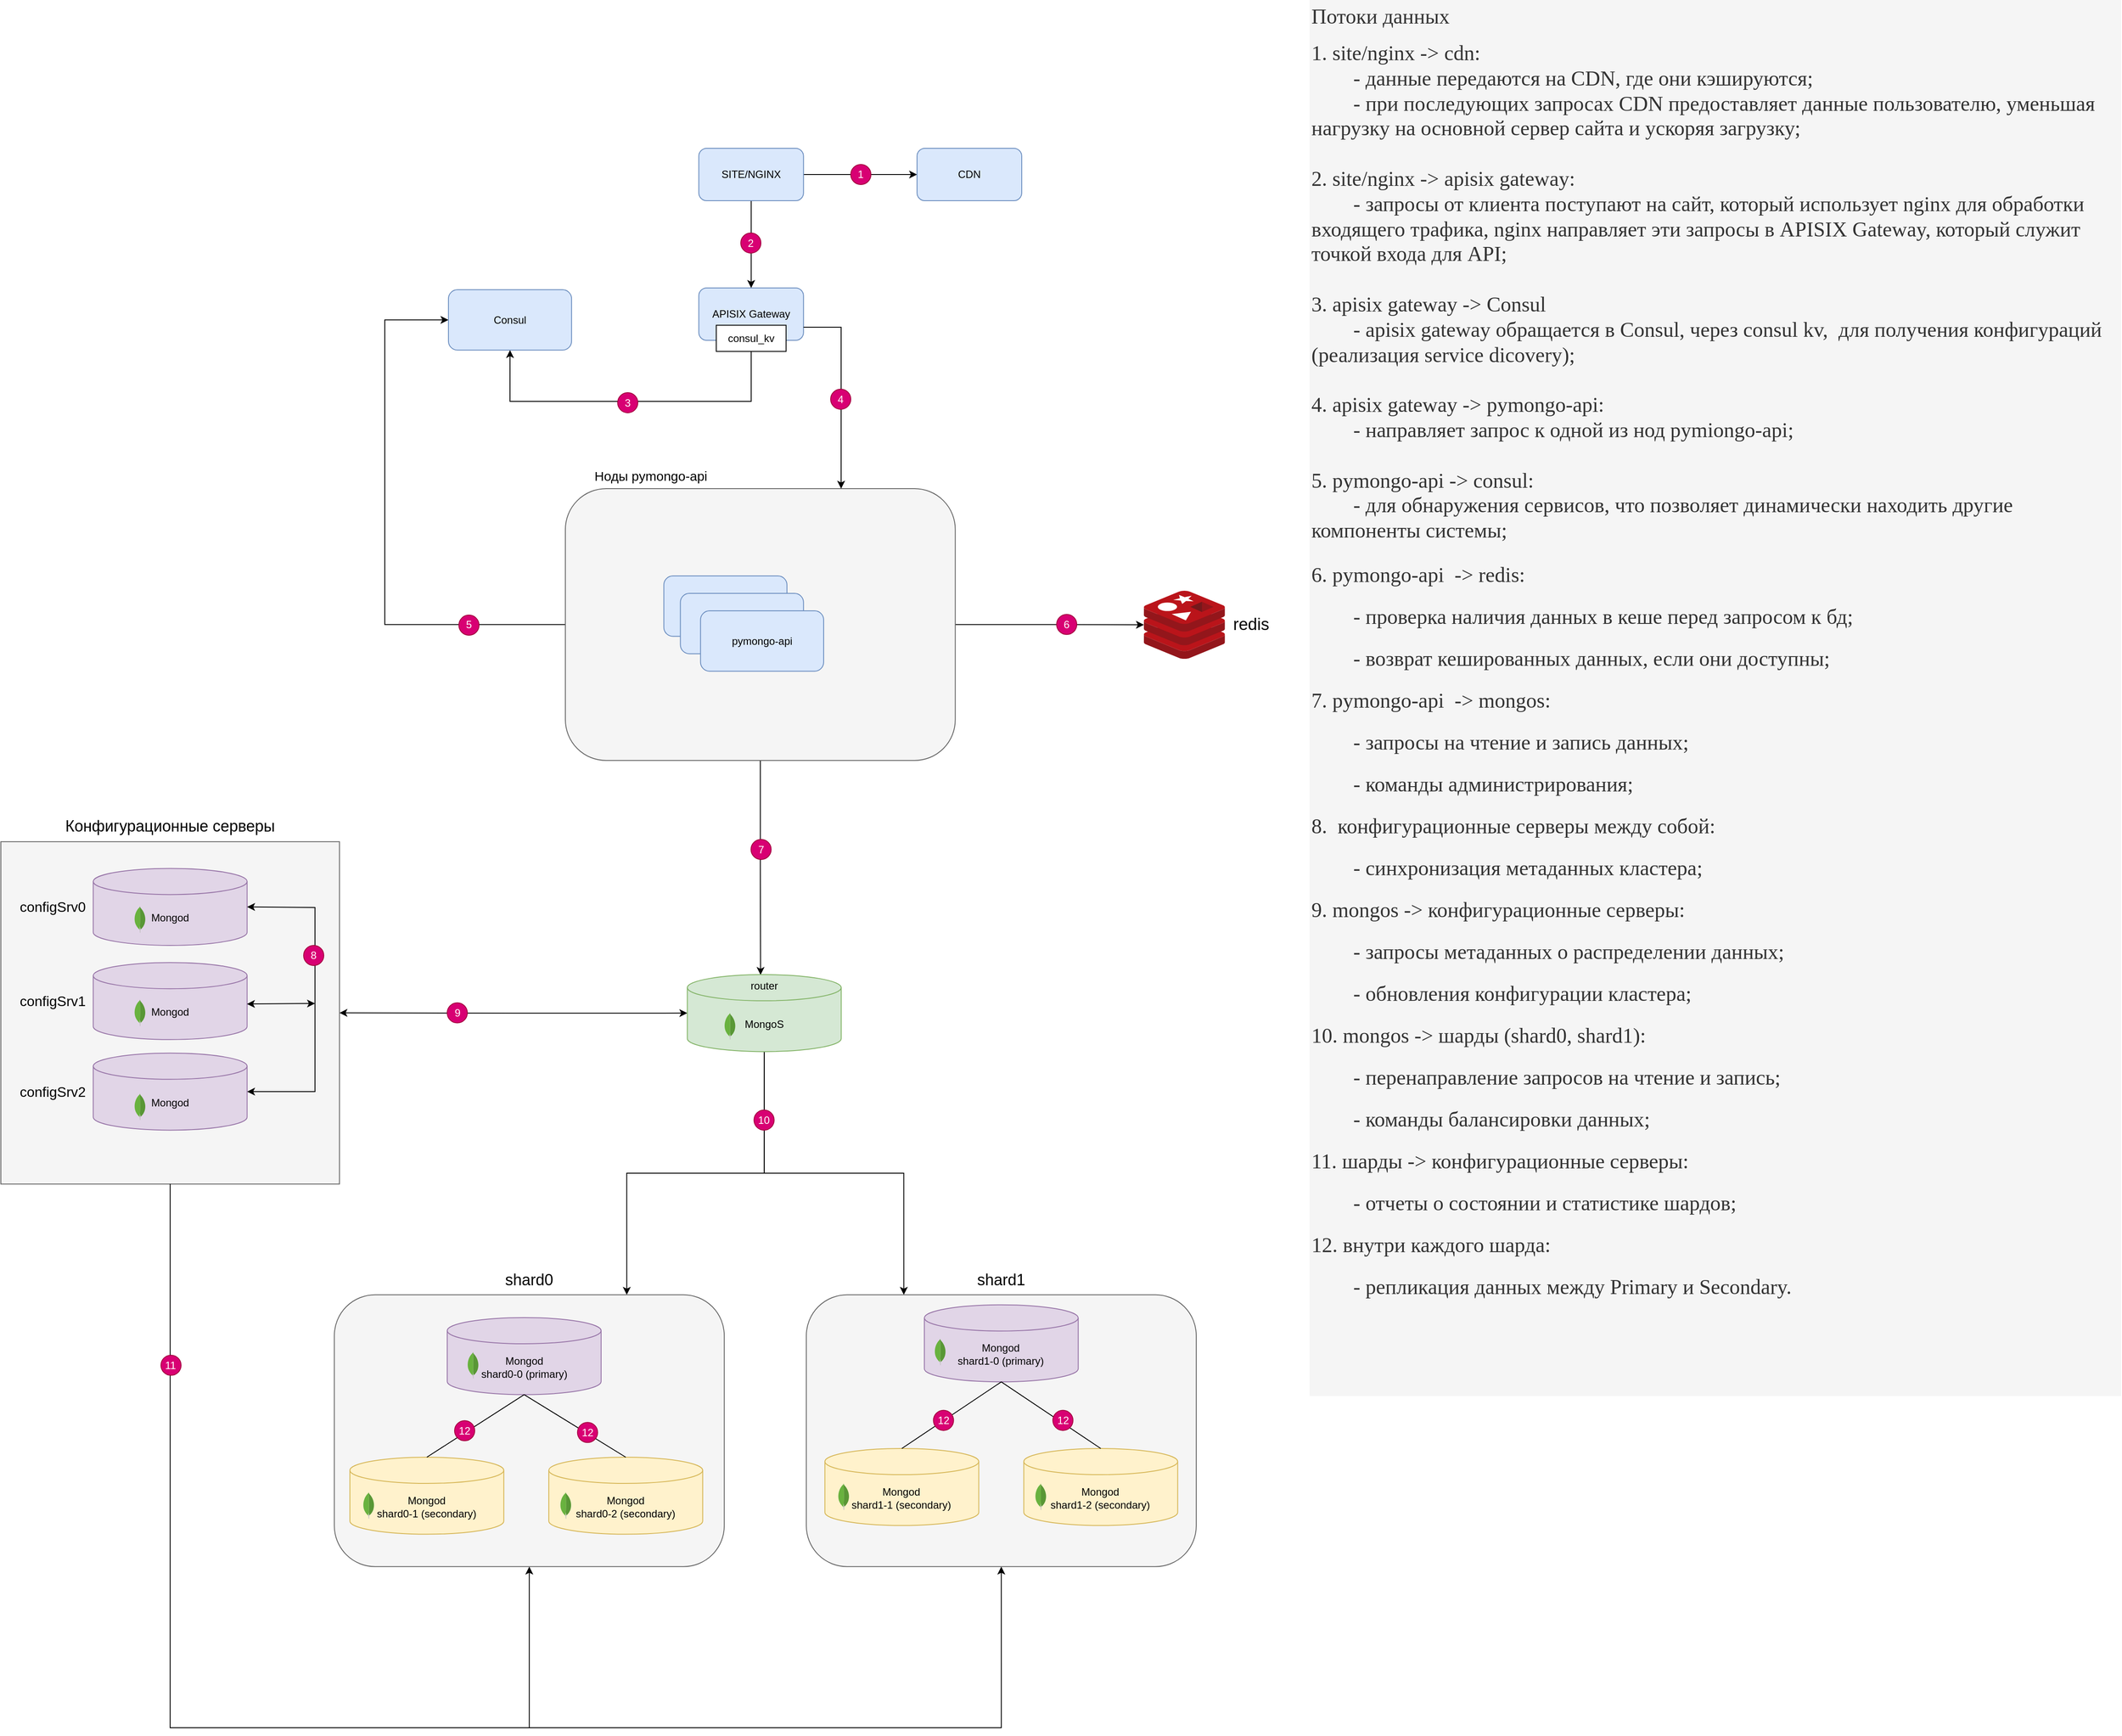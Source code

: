 <mxfile version="24.7.17">
  <diagram name="Page-1" id="-H_mtQnk-PTXWXPvYvuk">
    <mxGraphModel dx="1114" dy="1817" grid="1" gridSize="10" guides="1" tooltips="1" connect="1" arrows="1" fold="1" page="1" pageScale="1" pageWidth="1169" pageHeight="827" math="0" shadow="0">
      <root>
        <mxCell id="0" />
        <mxCell id="1" parent="0" />
        <mxCell id="bQnKWLDRyRgKMABkudCg-4" style="edgeStyle=orthogonalEdgeStyle;rounded=0;orthogonalLoop=1;jettySize=auto;html=1;exitX=0.5;exitY=1;exitDx=0;exitDy=0;entryX=0.476;entryY=0.004;entryDx=0;entryDy=0;entryPerimeter=0;" parent="1" source="bQnKWLDRyRgKMABkudCg-60" target="bQnKWLDRyRgKMABkudCg-11" edge="1">
          <mxGeometry relative="1" as="geometry">
            <mxPoint x="890" y="330" as="targetPoint" />
          </mxGeometry>
        </mxCell>
        <mxCell id="bQnKWLDRyRgKMABkudCg-5" value="" style="rounded=0;whiteSpace=wrap;html=1;fillColor=#f5f5f5;fontColor=#333333;strokeColor=#666666;" parent="1" vertex="1">
          <mxGeometry x="20" y="184.615" width="388.069" height="392.308" as="geometry" />
        </mxCell>
        <mxCell id="bQnKWLDRyRgKMABkudCg-6" value="&lt;h1 style=&quot;margin-top: 0px; line-height: 100%;&quot;&gt;&lt;font face=&quot;Times New Roman&quot; style=&quot;font-size: 24px; font-weight: normal;&quot;&gt;Потоки данных&lt;/font&gt;&lt;/h1&gt;&lt;div&gt;&lt;font face=&quot;Times New Roman&quot; style=&quot;font-size: 24px; font-weight: normal;&quot;&gt;1. site/nginx -&amp;gt; cdn:&lt;/font&gt;&lt;/div&gt;&lt;div&gt;&lt;font face=&quot;Times New Roman&quot; style=&quot;&quot;&gt;&lt;span style=&quot;font-size: 24px;&quot;&gt;&lt;span style=&quot;white-space: pre;&quot;&gt;&#x9;&lt;/span&gt;- данные передаются на CDN, где они кэшируются;&lt;/span&gt;&lt;br&gt;&lt;/font&gt;&lt;/div&gt;&lt;div&gt;&lt;font face=&quot;Times New Roman&quot; style=&quot;&quot;&gt;&lt;span style=&quot;font-size: 24px;&quot;&gt;&lt;span style=&quot;white-space: pre;&quot;&gt;&#x9;&lt;/span&gt;- при последующих запросах CDN предоставляет данные пользователю, уменьшая нагрузку на основной сервер сайта и ускоряя загрузку;&lt;/span&gt;&lt;br&gt;&lt;/font&gt;&lt;/div&gt;&lt;div&gt;&lt;font face=&quot;Times New Roman&quot; style=&quot;&quot;&gt;&lt;span style=&quot;font-size: 24px;&quot;&gt;&lt;br&gt;&lt;/span&gt;&lt;/font&gt;&lt;/div&gt;&lt;div&gt;&lt;font face=&quot;Times New Roman&quot; style=&quot;&quot;&gt;&lt;span style=&quot;font-size: 24px;&quot;&gt;2.&amp;nbsp;&lt;/span&gt;&lt;/font&gt;&lt;span style=&quot;font-family: &amp;quot;Times New Roman&amp;quot;; font-size: 24px; background-color: initial;&quot;&gt;site/nginx -&amp;gt; apisix gateway:&lt;/span&gt;&lt;/div&gt;&lt;div&gt;&lt;span style=&quot;font-family: &amp;quot;Times New Roman&amp;quot;; font-size: 24px; background-color: initial;&quot;&gt;&lt;span style=&quot;white-space: pre;&quot;&gt;&#x9;&lt;/span&gt;- з&lt;/span&gt;&lt;span style=&quot;background-color: initial; font-size: 24px;&quot;&gt;&lt;font face=&quot;Times New Roman&quot;&gt;апросы от клиента поступают на сайт, который использует nginx для обработки входящего трафика, n&lt;/font&gt;&lt;/span&gt;&lt;span style=&quot;background-color: initial; font-size: 24px;&quot;&gt;&lt;font face=&quot;Times New Roman&quot;&gt;ginx направляет эти запросы в APISIX Gateway, который служит точкой входа для API;&lt;/font&gt;&lt;/span&gt;&lt;/div&gt;&lt;div&gt;&lt;span style=&quot;background-color: initial; font-size: 24px;&quot;&gt;&lt;font face=&quot;Times New Roman&quot;&gt;&lt;br&gt;&lt;/font&gt;&lt;/span&gt;&lt;/div&gt;&lt;div&gt;&lt;div&gt;&lt;font face=&quot;Times New Roman&quot;&gt;&lt;span style=&quot;font-size: 24px;&quot;&gt;3.&amp;nbsp;&lt;/span&gt;&lt;/font&gt;&lt;span style=&quot;font-family: &amp;quot;Times New Roman&amp;quot;; font-size: 24px; background-color: initial;&quot;&gt;apisix gateway -&amp;gt; Consul&lt;/span&gt;&lt;/div&gt;&lt;div&gt;&lt;span style=&quot;font-family: &amp;quot;Times New Roman&amp;quot;; font-size: 24px; background-color: initial;&quot;&gt;&lt;span style=&quot;white-space: pre;&quot;&gt;&#x9;&lt;/span&gt;-&amp;nbsp;&lt;/span&gt;&lt;span style=&quot;font-family: &amp;quot;Times New Roman&amp;quot;; font-size: 24px; background-color: initial;&quot;&gt;apisix gateway обращается в Consul, через consul kv,&amp;nbsp; для получения конфигураций (реализация service dicovery);&lt;/span&gt;&lt;/div&gt;&lt;/div&gt;&lt;div&gt;&lt;span style=&quot;font-family: &amp;quot;Times New Roman&amp;quot;; font-size: 24px; background-color: initial;&quot;&gt;&lt;br&gt;&lt;/span&gt;&lt;/div&gt;&lt;div&gt;&lt;span style=&quot;background-color: initial; font-size: 24px;&quot;&gt;&lt;font face=&quot;Times New Roman&quot;&gt;4. apisix gateway -&amp;gt; pymongo-api:&lt;/font&gt;&lt;/span&gt;&lt;/div&gt;&lt;div&gt;&lt;font face=&quot;Times New Roman&quot;&gt;&lt;span style=&quot;font-size: 24px;&quot;&gt;&lt;span style=&quot;white-space: pre;&quot;&gt;&#x9;&lt;/span&gt;- направляет запрос к одной из нод pymiongo-api;&lt;/span&gt;&lt;/font&gt;&lt;/div&gt;&lt;div&gt;&lt;font face=&quot;Times New Roman&quot;&gt;&lt;span style=&quot;font-size: 24px;&quot;&gt;&lt;br&gt;&lt;/span&gt;&lt;/font&gt;&lt;/div&gt;&lt;div&gt;&lt;span style=&quot;background-color: initial; font-family: &amp;quot;Times New Roman&amp;quot;; font-size: 24px;&quot;&gt;5. p&lt;/span&gt;&lt;span style=&quot;background-color: initial; font-size: 24px;&quot;&gt;&lt;font face=&quot;Times New Roman&quot;&gt;ymongo-api -&amp;gt; consul:&lt;/font&gt;&lt;/span&gt;&lt;/div&gt;&lt;div&gt;&lt;span style=&quot;background-color: initial; font-size: 24px;&quot;&gt;&lt;font face=&quot;Times New Roman&quot;&gt;&amp;nbsp;&lt;span style=&quot;white-space: pre;&quot;&gt;&#x9;&lt;/span&gt;- для обнаружения сервисов, что позволяет динамически находить другие компоненты системы;&lt;/font&gt;&lt;/span&gt;&lt;/div&gt;&lt;p style=&quot;line-height: 100%; font-size: 24px;&quot;&gt;&lt;font face=&quot;Dj_tqtFKRIqxudUfva3N&quot; style=&quot;font-size: 24px;&quot;&gt;6. pymongo-api&amp;nbsp; -&amp;gt; redis:&lt;/font&gt;&lt;/p&gt;&lt;p style=&quot;line-height: 100%; font-size: 24px;&quot;&gt;&lt;font face=&quot;Dj_tqtFKRIqxudUfva3N&quot; style=&quot;font-size: 24px;&quot;&gt;&lt;font style=&quot;font-size: 24px;&quot;&gt;&lt;span style=&quot;white-space: pre;&quot;&gt;&#x9;&lt;/span&gt;- п&lt;/font&gt;&lt;span style=&quot;background-color: initial;&quot;&gt;&lt;font style=&quot;font-size: 24px;&quot;&gt;роверка наличия данных в кеше перед запросом к бд;&lt;/font&gt;&lt;/span&gt;&lt;/font&gt;&lt;/p&gt;&lt;p style=&quot;line-height: 100%; font-size: 24px;&quot;&gt;&lt;span style=&quot;font-family: Dj_tqtFKRIqxudUfva3N; background-color: initial;&quot;&gt;&lt;span style=&quot;white-space: pre;&quot;&gt;&#x9;&lt;/span&gt;- возврат кешированных данных, если они доступны;&lt;/span&gt;&lt;/p&gt;&lt;p style=&quot;line-height: 100%; font-size: 24px;&quot;&gt;&lt;span style=&quot;background-color: initial;&quot;&gt;&lt;font face=&quot;Dj_tqtFKRIqxudUfva3N&quot;&gt;7.&amp;nbsp;&lt;span style=&quot;background-color: initial;&quot;&gt;pymongo-api&amp;nbsp; -&amp;gt; mongos:&lt;/span&gt;&lt;/font&gt;&lt;/span&gt;&lt;br&gt;&lt;/p&gt;&lt;p style=&quot;line-height: 100%; font-size: 24px;&quot;&gt;&lt;font face=&quot;Dj_tqtFKRIqxudUfva3N&quot; style=&quot;font-size: 24px;&quot;&gt;&lt;span style=&quot;white-space: pre;&quot;&gt;&#x9;&lt;/span&gt;- запросы на чтение и запись данных;&lt;/font&gt;&lt;/p&gt;&lt;p style=&quot;line-height: 100%; font-size: 24px;&quot;&gt;&lt;font face=&quot;Dj_tqtFKRIqxudUfva3N&quot; style=&quot;font-size: 24px;&quot;&gt;&lt;span style=&quot;background-color: initial;&quot;&gt;&lt;/span&gt;&lt;/font&gt;&lt;/p&gt;&lt;p style=&quot;line-height: 100%; font-size: 24px;&quot;&gt;&lt;font face=&quot;Dj_tqtFKRIqxudUfva3N&quot; style=&quot;font-size: 24px;&quot;&gt;&lt;span style=&quot;white-space: pre;&quot;&gt;&#x9;&lt;/span&gt;- команды администрирования;&lt;/font&gt;&lt;/p&gt;&lt;p style=&quot;line-height: 24px; font-size: 24px;&quot;&gt;&lt;span style=&quot;font-family: Dj_tqtFKRIqxudUfva3N; background-color: initial;&quot;&gt;8.&amp;nbsp; конфигурационные серверы между собой:&lt;/span&gt;&lt;br&gt;&lt;/p&gt;&lt;p style=&quot;line-height: 24px; font-size: 24px;&quot;&gt;&lt;/p&gt;&lt;p style=&quot;line-height: 24px; font-size: 24px;&quot;&gt;&lt;font face=&quot;Dj_tqtFKRIqxudUfva3N&quot;&gt;&lt;span style=&quot;white-space: pre;&quot;&gt;&#x9;&lt;/span&gt;- cинхронизация метаданных кластера;&lt;/font&gt;&lt;/p&gt;&lt;p style=&quot;line-height: 24px; font-size: 24px;&quot;&gt;&lt;font face=&quot;Dj_tqtFKRIqxudUfva3N&quot;&gt;&lt;span style=&quot;background-color: initial;&quot;&gt;9. mongos -&amp;gt; конфигурационные серверы:&lt;/span&gt;&lt;br&gt;&lt;/font&gt;&lt;/p&gt;&lt;p style=&quot;line-height: 24px; font-size: 24px;&quot;&gt;&lt;font face=&quot;Dj_tqtFKRIqxudUfva3N&quot;&gt;&lt;span style=&quot;white-space: pre;&quot;&gt;&#x9;&lt;/span&gt;- запросы метаданных о распределении данных;&lt;/font&gt;&lt;/p&gt;&lt;p style=&quot;line-height: 24px; font-size: 24px;&quot;&gt;&lt;font face=&quot;Dj_tqtFKRIqxudUfva3N&quot;&gt;&lt;span style=&quot;white-space: pre;&quot;&gt;&#x9;&lt;/span&gt;- обновления конфигурации кластера;&lt;/font&gt;&lt;/p&gt;&lt;p style=&quot;line-height: 100%; font-size: 24px;&quot;&gt;&lt;font face=&quot;Dj_tqtFKRIqxudUfva3N&quot; style=&quot;font-size: 24px;&quot;&gt;10. mongos -&amp;gt; шарды (shard0, shard1):&lt;/font&gt;&lt;/p&gt;&lt;p style=&quot;line-height: 100%; font-size: 24px;&quot;&gt;&lt;font face=&quot;Dj_tqtFKRIqxudUfva3N&quot; style=&quot;font-size: 24px;&quot;&gt;&lt;span style=&quot;white-space: pre;&quot;&gt;&#x9;&lt;/span&gt;- перенаправление запросов на чтение и запись;&lt;/font&gt;&lt;/p&gt;&lt;p style=&quot;line-height: 100%; font-size: 24px;&quot;&gt;&lt;font face=&quot;Dj_tqtFKRIqxudUfva3N&quot; style=&quot;font-size: 24px;&quot;&gt;&lt;span style=&quot;white-space: pre;&quot;&gt;&#x9;&lt;/span&gt;- команды балансировки данных;&lt;/font&gt;&lt;/p&gt;&lt;p style=&quot;line-height: 100%; font-size: 24px;&quot;&gt;&lt;span style=&quot;font-family: Dj_tqtFKRIqxudUfva3N; background-color: initial;&quot;&gt;11. шарды -&amp;gt; конфигурационные серверы:&lt;/span&gt;&lt;br&gt;&lt;/p&gt;&lt;p style=&quot;line-height: 100%; font-size: 24px;&quot;&gt;&lt;font face=&quot;Dj_tqtFKRIqxudUfva3N&quot; style=&quot;font-size: 24px;&quot;&gt;&lt;span style=&quot;white-space: pre;&quot;&gt;&#x9;&lt;/span&gt;- отчеты о состоянии и статистике шардов;&lt;/font&gt;&lt;/p&gt;&lt;p style=&quot;line-height: 100%; font-size: 24px;&quot;&gt;&lt;font face=&quot;Dj_tqtFKRIqxudUfva3N&quot; style=&quot;font-size: 24px;&quot;&gt;&lt;font style=&quot;font-size: 24px;&quot;&gt;12. в&lt;/font&gt;&lt;span style=&quot;background-color: initial;&quot;&gt;&lt;font style=&quot;font-size: 24px;&quot;&gt;нутри каждого шарда&lt;/font&gt;&lt;/span&gt;&lt;span style=&quot;background-color: initial;&quot;&gt;:&lt;/span&gt;&lt;/font&gt;&lt;/p&gt;&lt;p style=&quot;line-height: 100%; font-size: 24px;&quot;&gt;&lt;font face=&quot;Dj_tqtFKRIqxudUfva3N&quot; style=&quot;font-size: 24px;&quot;&gt;&lt;span style=&quot;white-space: pre;&quot;&gt;&#x9;&lt;/span&gt;- репликация данных между Primary и Secondary.&lt;br&gt;&lt;/font&gt;&lt;/p&gt;&lt;p style=&quot;line-height: 100%; font-size: 24px;&quot;&gt;&lt;br&gt;&lt;/p&gt;" style="text;html=1;whiteSpace=wrap;overflow=hidden;rounded=0;fillColor=#f5f5f5;strokeColor=none;fontColor=#333333;align=left;" parent="1" vertex="1">
          <mxGeometry x="1520" y="-780" width="930" height="1600" as="geometry" />
        </mxCell>
        <mxCell id="bQnKWLDRyRgKMABkudCg-7" style="edgeStyle=orthogonalEdgeStyle;rounded=0;orthogonalLoop=1;jettySize=auto;html=1;exitX=0.5;exitY=1;exitDx=0;exitDy=0;entryX=0.5;entryY=1;entryDx=0;entryDy=0;" parent="1" source="bQnKWLDRyRgKMABkudCg-5" target="bQnKWLDRyRgKMABkudCg-13" edge="1">
          <mxGeometry relative="1" as="geometry">
            <Array as="points">
              <mxPoint x="214.034" y="1200" />
              <mxPoint x="1166.567" y="1200" />
            </Array>
          </mxGeometry>
        </mxCell>
        <mxCell id="bQnKWLDRyRgKMABkudCg-8" style="edgeStyle=orthogonalEdgeStyle;rounded=0;orthogonalLoop=1;jettySize=auto;html=1;exitX=0.5;exitY=1;exitDx=0;exitDy=0;exitPerimeter=0;entryX=0.75;entryY=0;entryDx=0;entryDy=0;startArrow=none;startFill=0;" parent="1" source="bQnKWLDRyRgKMABkudCg-11" target="bQnKWLDRyRgKMABkudCg-41" edge="1">
          <mxGeometry relative="1" as="geometry">
            <mxPoint x="719.7" y="703.846" as="targetPoint" />
          </mxGeometry>
        </mxCell>
        <mxCell id="bQnKWLDRyRgKMABkudCg-9" style="edgeStyle=orthogonalEdgeStyle;rounded=0;orthogonalLoop=1;jettySize=auto;html=1;exitX=0.5;exitY=1;exitDx=0;exitDy=0;exitPerimeter=0;entryX=0.25;entryY=0;entryDx=0;entryDy=0;" parent="1" source="bQnKWLDRyRgKMABkudCg-11" target="bQnKWLDRyRgKMABkudCg-13" edge="1">
          <mxGeometry relative="1" as="geometry" />
        </mxCell>
        <mxCell id="bQnKWLDRyRgKMABkudCg-10" style="edgeStyle=orthogonalEdgeStyle;rounded=0;orthogonalLoop=1;jettySize=auto;html=1;exitX=0;exitY=0.5;exitDx=0;exitDy=0;exitPerimeter=0;entryX=1;entryY=0.5;entryDx=0;entryDy=0;startArrow=classic;startFill=1;" parent="1" source="bQnKWLDRyRgKMABkudCg-11" target="bQnKWLDRyRgKMABkudCg-5" edge="1">
          <mxGeometry relative="1" as="geometry" />
        </mxCell>
        <mxCell id="bQnKWLDRyRgKMABkudCg-11" value="MongoS" style="shape=cylinder3;whiteSpace=wrap;html=1;boundedLbl=1;backgroundOutline=1;size=15;fillColor=#d5e8d4;strokeColor=#82b366;" parent="1" vertex="1">
          <mxGeometry x="806.721" y="336.923" width="176.395" height="88.269" as="geometry" />
        </mxCell>
        <mxCell id="bQnKWLDRyRgKMABkudCg-12" value="" style="group;" parent="1" vertex="1" connectable="0">
          <mxGeometry x="943.133" y="669.231" width="446.867" height="346.154" as="geometry" />
        </mxCell>
        <mxCell id="bQnKWLDRyRgKMABkudCg-13" value="" style="rounded=1;whiteSpace=wrap;html=1;fillColor=#f5f5f5;fontColor=#333333;strokeColor=#666666;" parent="bQnKWLDRyRgKMABkudCg-12" vertex="1">
          <mxGeometry y="34.615" width="446.867" height="311.538" as="geometry" />
        </mxCell>
        <mxCell id="bQnKWLDRyRgKMABkudCg-14" value="Mongod&lt;div&gt;shard1-0 (primary)&lt;/div&gt;" style="shape=cylinder3;whiteSpace=wrap;html=1;boundedLbl=1;backgroundOutline=1;size=15;fillColor=#e1d5e7;strokeColor=#9673a6;" parent="bQnKWLDRyRgKMABkudCg-12" vertex="1">
          <mxGeometry x="135.236" y="46.154" width="176.395" height="88.269" as="geometry" />
        </mxCell>
        <mxCell id="bQnKWLDRyRgKMABkudCg-15" value="shard1" style="text;html=1;align=center;verticalAlign=middle;whiteSpace=wrap;rounded=0;fontSize=18;" parent="bQnKWLDRyRgKMABkudCg-12" vertex="1">
          <mxGeometry x="188.155" width="70.558" height="34.615" as="geometry" />
        </mxCell>
        <mxCell id="bQnKWLDRyRgKMABkudCg-16" value="" style="dashed=0;outlineConnect=0;html=1;align=center;labelPosition=center;verticalLabelPosition=bottom;verticalAlign=top;shape=mxgraph.weblogos.mongodb" parent="bQnKWLDRyRgKMABkudCg-12" vertex="1">
          <mxGeometry x="146.864" y="84.846" width="13.171" height="30.577" as="geometry" />
        </mxCell>
        <mxCell id="bQnKWLDRyRgKMABkudCg-17" value="Mongod&lt;div&gt;shard1-1 (secondary)&lt;/div&gt;" style="shape=cylinder3;whiteSpace=wrap;html=1;boundedLbl=1;backgroundOutline=1;size=15;fillColor=#fff2cc;strokeColor=#d6b656;" parent="bQnKWLDRyRgKMABkudCg-12" vertex="1">
          <mxGeometry x="21.252" y="210.774" width="176.395" height="88.269" as="geometry" />
        </mxCell>
        <mxCell id="bQnKWLDRyRgKMABkudCg-18" value="" style="dashed=0;outlineConnect=0;html=1;align=center;labelPosition=center;verticalLabelPosition=bottom;verticalAlign=top;shape=mxgraph.weblogos.mongodb" parent="bQnKWLDRyRgKMABkudCg-12" vertex="1">
          <mxGeometry x="36.251" y="250.766" width="13.171" height="30.577" as="geometry" />
        </mxCell>
        <mxCell id="bQnKWLDRyRgKMABkudCg-19" value="" style="dashed=0;outlineConnect=0;html=1;align=center;labelPosition=center;verticalLabelPosition=bottom;verticalAlign=top;shape=mxgraph.weblogos.mongodb" parent="bQnKWLDRyRgKMABkudCg-12" vertex="1">
          <mxGeometry x="262.151" y="250.766" width="13.171" height="30.577" as="geometry" />
        </mxCell>
        <mxCell id="bQnKWLDRyRgKMABkudCg-20" value="Mongod&lt;div&gt;shard1-2 (secondary)&lt;br&gt;&lt;/div&gt;" style="shape=cylinder3;whiteSpace=wrap;html=1;boundedLbl=1;backgroundOutline=1;size=15;fillColor=#fff2cc;strokeColor=#d6b656;" parent="bQnKWLDRyRgKMABkudCg-12" vertex="1">
          <mxGeometry x="249.212" y="210.774" width="176.395" height="88.269" as="geometry" />
        </mxCell>
        <mxCell id="bQnKWLDRyRgKMABkudCg-21" value="" style="endArrow=none;html=1;rounded=0;exitX=0.5;exitY=0;exitDx=0;exitDy=0;exitPerimeter=0;entryX=0.5;entryY=1;entryDx=0;entryDy=0;entryPerimeter=0;" parent="bQnKWLDRyRgKMABkudCg-12" source="bQnKWLDRyRgKMABkudCg-17" target="bQnKWLDRyRgKMABkudCg-14" edge="1">
          <mxGeometry width="50" height="50" relative="1" as="geometry">
            <mxPoint x="116.667" y="208.939" as="sourcePoint" />
            <mxPoint x="228.667" y="136.939" as="targetPoint" />
          </mxGeometry>
        </mxCell>
        <mxCell id="bQnKWLDRyRgKMABkudCg-22" value="" style="endArrow=none;html=1;rounded=0;entryX=0.5;entryY=0;entryDx=0;entryDy=0;entryPerimeter=0;exitX=0.5;exitY=1;exitDx=0;exitDy=0;exitPerimeter=0;" parent="bQnKWLDRyRgKMABkudCg-12" source="bQnKWLDRyRgKMABkudCg-14" target="bQnKWLDRyRgKMABkudCg-20" edge="1">
          <mxGeometry width="50" height="50" relative="1" as="geometry">
            <mxPoint x="228.667" y="136.939" as="sourcePoint" />
            <mxPoint x="344.667" y="208.939" as="targetPoint" />
          </mxGeometry>
        </mxCell>
        <mxCell id="bQnKWLDRyRgKMABkudCg-23" value="12" style="ellipse;whiteSpace=wrap;html=1;aspect=fixed;fillColor=#d80073;fontColor=#ffffff;strokeColor=#A50040;" parent="bQnKWLDRyRgKMABkudCg-12" vertex="1">
          <mxGeometry x="282.528" y="167.016" width="23.077" height="23.077" as="geometry" />
        </mxCell>
        <mxCell id="bQnKWLDRyRgKMABkudCg-24" value="12" style="ellipse;whiteSpace=wrap;html=1;aspect=fixed;fillColor=#d80073;fontColor=#ffffff;strokeColor=#A50040;" parent="bQnKWLDRyRgKMABkudCg-12" vertex="1">
          <mxGeometry x="145.668" y="167.016" width="23.077" height="23.077" as="geometry" />
        </mxCell>
        <mxCell id="bQnKWLDRyRgKMABkudCg-25" value="" style="dashed=0;outlineConnect=0;html=1;align=center;labelPosition=center;verticalLabelPosition=bottom;verticalAlign=top;shape=mxgraph.weblogos.mongodb" parent="bQnKWLDRyRgKMABkudCg-12" vertex="1">
          <mxGeometry x="262.151" y="250.766" width="13.171" height="30.577" as="geometry" />
        </mxCell>
        <mxCell id="bQnKWLDRyRgKMABkudCg-26" value="Mongod" style="shape=cylinder3;whiteSpace=wrap;html=1;boundedLbl=1;backgroundOutline=1;size=15;fillColor=#e1d5e7;strokeColor=#9673a6;" parent="1" vertex="1">
          <mxGeometry x="125.837" y="215.192" width="176.395" height="88.269" as="geometry" />
        </mxCell>
        <mxCell id="bQnKWLDRyRgKMABkudCg-27" value="Конфигурационные серверы" style="text;html=1;align=center;verticalAlign=middle;whiteSpace=wrap;rounded=0;fontSize=18;" parent="1" vertex="1">
          <mxGeometry x="20" y="150" width="388.069" height="34.615" as="geometry" />
        </mxCell>
        <mxCell id="bQnKWLDRyRgKMABkudCg-28" value="Mongod" style="shape=cylinder3;whiteSpace=wrap;html=1;boundedLbl=1;backgroundOutline=1;size=15;fillColor=#e1d5e7;strokeColor=#9673a6;" parent="1" vertex="1">
          <mxGeometry x="125.837" y="323.077" width="176.395" height="88.269" as="geometry" />
        </mxCell>
        <mxCell id="bQnKWLDRyRgKMABkudCg-29" value="Mongod" style="shape=cylinder3;whiteSpace=wrap;html=1;boundedLbl=1;backgroundOutline=1;size=15;fillColor=#e1d5e7;strokeColor=#9673a6;" parent="1" vertex="1">
          <mxGeometry x="125.837" y="426.923" width="176.395" height="88.269" as="geometry" />
        </mxCell>
        <mxCell id="bQnKWLDRyRgKMABkudCg-30" value="configSrv0" style="text;html=1;align=center;verticalAlign=middle;whiteSpace=wrap;rounded=0;fontSize=16;" parent="1" vertex="1">
          <mxGeometry x="43.519" y="242.019" width="70.558" height="34.615" as="geometry" />
        </mxCell>
        <mxCell id="bQnKWLDRyRgKMABkudCg-31" value="configSrv1" style="text;html=1;align=center;verticalAlign=middle;whiteSpace=wrap;rounded=0;fontSize=16;" parent="1" vertex="1">
          <mxGeometry x="43.519" y="349.904" width="70.558" height="34.615" as="geometry" />
        </mxCell>
        <mxCell id="bQnKWLDRyRgKMABkudCg-32" value="configSrv2" style="text;html=1;align=center;verticalAlign=middle;whiteSpace=wrap;rounded=0;fontSize=16;" parent="1" vertex="1">
          <mxGeometry x="43.519" y="453.75" width="70.558" height="34.615" as="geometry" />
        </mxCell>
        <mxCell id="bQnKWLDRyRgKMABkudCg-33" value="" style="dashed=0;outlineConnect=0;html=1;align=center;labelPosition=center;verticalLabelPosition=bottom;verticalAlign=top;shape=mxgraph.weblogos.mongodb" parent="1" vertex="1">
          <mxGeometry x="172.876" y="473.077" width="13.171" height="30.577" as="geometry" />
        </mxCell>
        <mxCell id="bQnKWLDRyRgKMABkudCg-34" value="" style="dashed=0;outlineConnect=0;html=1;align=center;labelPosition=center;verticalLabelPosition=bottom;verticalAlign=top;shape=mxgraph.weblogos.mongodb" parent="1" vertex="1">
          <mxGeometry x="172.876" y="365.481" width="13.171" height="30.577" as="geometry" />
        </mxCell>
        <mxCell id="bQnKWLDRyRgKMABkudCg-35" value="" style="dashed=0;outlineConnect=0;html=1;align=center;labelPosition=center;verticalLabelPosition=bottom;verticalAlign=top;shape=mxgraph.weblogos.mongodb" parent="1" vertex="1">
          <mxGeometry x="172.876" y="258.462" width="13.171" height="30.577" as="geometry" />
        </mxCell>
        <mxCell id="bQnKWLDRyRgKMABkudCg-36" value="" style="dashed=0;outlineConnect=0;html=1;align=center;labelPosition=center;verticalLabelPosition=bottom;verticalAlign=top;shape=mxgraph.weblogos.mongodb" parent="1" vertex="1">
          <mxGeometry x="849.056" y="380.769" width="13.171" height="30.577" as="geometry" />
        </mxCell>
        <mxCell id="bQnKWLDRyRgKMABkudCg-37" value="10" style="ellipse;whiteSpace=wrap;html=1;aspect=fixed;fillColor=#d80073;fontColor=#ffffff;strokeColor=#A50040;" parent="1" vertex="1">
          <mxGeometry x="883.159" y="492.115" width="23.077" height="23.077" as="geometry" />
        </mxCell>
        <mxCell id="bQnKWLDRyRgKMABkudCg-38" value="9" style="ellipse;whiteSpace=wrap;html=1;aspect=fixed;fillColor=#d80073;fontColor=#ffffff;strokeColor=#A50040;" parent="1" vertex="1">
          <mxGeometry x="531.545" y="369.231" width="23.077" height="23.077" as="geometry" />
        </mxCell>
        <mxCell id="bQnKWLDRyRgKMABkudCg-39" value="" style="endArrow=classic;html=1;rounded=0;entryX=0.5;entryY=1;entryDx=0;entryDy=0;" parent="1" target="bQnKWLDRyRgKMABkudCg-41" edge="1">
          <mxGeometry width="50" height="50" relative="1" as="geometry">
            <mxPoint x="625.622" y="1200" as="sourcePoint" />
            <mxPoint x="625.622" y="876.923" as="targetPoint" />
          </mxGeometry>
        </mxCell>
        <mxCell id="bQnKWLDRyRgKMABkudCg-40" value="11" style="ellipse;whiteSpace=wrap;html=1;aspect=fixed;fillColor=#d80073;fontColor=#ffffff;strokeColor=#A50040;" parent="1" vertex="1">
          <mxGeometry x="203.451" y="773.077" width="23.077" height="23.077" as="geometry" />
        </mxCell>
        <mxCell id="bQnKWLDRyRgKMABkudCg-41" value="" style="rounded=1;whiteSpace=wrap;html=1;fillColor=#f5f5f5;fontColor=#333333;strokeColor=#666666;" parent="1" vertex="1">
          <mxGeometry x="402.189" y="703.846" width="446.867" height="311.538" as="geometry" />
        </mxCell>
        <mxCell id="bQnKWLDRyRgKMABkudCg-42" value="Mongod&lt;div&gt;shard0-0 (primary)&lt;br&gt;&lt;/div&gt;" style="shape=cylinder3;whiteSpace=wrap;html=1;boundedLbl=1;backgroundOutline=1;size=15;fillColor=#e1d5e7;strokeColor=#9673a6;" parent="1" vertex="1">
          <mxGeometry x="531.545" y="730.005" width="176.395" height="88.269" as="geometry" />
        </mxCell>
        <mxCell id="bQnKWLDRyRgKMABkudCg-43" value="shard0" style="text;html=1;align=center;verticalAlign=middle;whiteSpace=wrap;rounded=0;fontSize=18;" parent="1" vertex="1">
          <mxGeometry x="590.343" y="669.231" width="70.558" height="34.615" as="geometry" />
        </mxCell>
        <mxCell id="bQnKWLDRyRgKMABkudCg-44" value="" style="dashed=0;outlineConnect=0;html=1;align=center;labelPosition=center;verticalLabelPosition=bottom;verticalAlign=top;shape=mxgraph.weblogos.mongodb" parent="1" vertex="1">
          <mxGeometry x="554.624" y="769.327" width="13.171" height="30.577" as="geometry" />
        </mxCell>
        <mxCell id="bQnKWLDRyRgKMABkudCg-45" value="Mongod&lt;div&gt;shard0-1 (secondary)&lt;/div&gt;" style="shape=cylinder3;whiteSpace=wrap;html=1;boundedLbl=1;backgroundOutline=1;size=15;fillColor=#fff2cc;strokeColor=#d6b656;" parent="1" vertex="1">
          <mxGeometry x="420.005" y="890.005" width="176.395" height="88.269" as="geometry" />
        </mxCell>
        <mxCell id="bQnKWLDRyRgKMABkudCg-46" value="Mongod&lt;div&gt;shard0-2 (secondary)&lt;br&gt;&lt;/div&gt;" style="shape=cylinder3;whiteSpace=wrap;html=1;boundedLbl=1;backgroundOutline=1;size=15;fillColor=#fff2cc;strokeColor=#d6b656;" parent="1" vertex="1">
          <mxGeometry x="647.965" y="890.005" width="176.395" height="88.269" as="geometry" />
        </mxCell>
        <mxCell id="bQnKWLDRyRgKMABkudCg-47" value="" style="dashed=0;outlineConnect=0;html=1;align=center;labelPosition=center;verticalLabelPosition=bottom;verticalAlign=top;shape=mxgraph.weblogos.mongodb" parent="1" vertex="1">
          <mxGeometry x="435.004" y="929.997" width="13.171" height="30.577" as="geometry" />
        </mxCell>
        <mxCell id="bQnKWLDRyRgKMABkudCg-48" value="" style="dashed=0;outlineConnect=0;html=1;align=center;labelPosition=center;verticalLabelPosition=bottom;verticalAlign=top;shape=mxgraph.weblogos.mongodb" parent="1" vertex="1">
          <mxGeometry x="660.904" y="929.997" width="13.171" height="30.577" as="geometry" />
        </mxCell>
        <mxCell id="bQnKWLDRyRgKMABkudCg-49" value="" style="endArrow=none;html=1;rounded=0;exitX=0.5;exitY=0;exitDx=0;exitDy=0;exitPerimeter=0;entryX=0.5;entryY=1;entryDx=0;entryDy=0;entryPerimeter=0;" parent="1" source="bQnKWLDRyRgKMABkudCg-45" target="bQnKWLDRyRgKMABkudCg-42" edge="1">
          <mxGeometry width="50" height="50" relative="1" as="geometry">
            <mxPoint x="536.21" y="868.27" as="sourcePoint" />
            <mxPoint x="586.21" y="818.27" as="targetPoint" />
          </mxGeometry>
        </mxCell>
        <mxCell id="bQnKWLDRyRgKMABkudCg-50" value="" style="endArrow=none;html=1;rounded=0;exitX=0.5;exitY=1;exitDx=0;exitDy=0;exitPerimeter=0;entryX=0.5;entryY=0;entryDx=0;entryDy=0;entryPerimeter=0;" parent="1" source="bQnKWLDRyRgKMABkudCg-42" target="bQnKWLDRyRgKMABkudCg-46" edge="1">
          <mxGeometry width="50" height="50" relative="1" as="geometry">
            <mxPoint x="890" y="850" as="sourcePoint" />
            <mxPoint x="940" y="800" as="targetPoint" />
          </mxGeometry>
        </mxCell>
        <mxCell id="bQnKWLDRyRgKMABkudCg-51" value="12" style="ellipse;whiteSpace=wrap;html=1;aspect=fixed;fillColor=#d80073;fontColor=#ffffff;strokeColor=#A50040;" parent="1" vertex="1">
          <mxGeometry x="540.001" y="848.077" width="23.077" height="23.077" as="geometry" />
        </mxCell>
        <mxCell id="bQnKWLDRyRgKMABkudCg-52" value="12" style="ellipse;whiteSpace=wrap;html=1;aspect=fixed;fillColor=#d80073;fontColor=#ffffff;strokeColor=#A50040;" parent="1" vertex="1">
          <mxGeometry x="680.861" y="850.077" width="23.077" height="23.077" as="geometry" />
        </mxCell>
        <mxCell id="bQnKWLDRyRgKMABkudCg-53" value="7" style="ellipse;whiteSpace=wrap;html=1;aspect=fixed;fillColor=#d80073;fontColor=#ffffff;strokeColor=#A50040;" parent="1" vertex="1">
          <mxGeometry x="879.719" y="181.965" width="23.077" height="23.077" as="geometry" />
        </mxCell>
        <mxCell id="bQnKWLDRyRgKMABkudCg-54" value="" style="endArrow=classic;startArrow=classic;html=1;rounded=0;exitX=1;exitY=0.5;exitDx=0;exitDy=0;exitPerimeter=0;entryX=1;entryY=0.5;entryDx=0;entryDy=0;entryPerimeter=0;" parent="1" source="bQnKWLDRyRgKMABkudCg-29" target="bQnKWLDRyRgKMABkudCg-26" edge="1">
          <mxGeometry width="50" height="50" relative="1" as="geometry">
            <mxPoint x="600" y="420" as="sourcePoint" />
            <mxPoint x="650" y="370" as="targetPoint" />
            <Array as="points">
              <mxPoint x="380" y="471" />
              <mxPoint x="380" y="360" />
              <mxPoint x="380" y="260" />
            </Array>
          </mxGeometry>
        </mxCell>
        <mxCell id="bQnKWLDRyRgKMABkudCg-55" value="" style="endArrow=classic;html=1;rounded=0;exitX=0.999;exitY=0.538;exitDx=0;exitDy=0;exitPerimeter=0;startArrow=classic;startFill=1;endFill=1;" parent="1" source="bQnKWLDRyRgKMABkudCg-28" edge="1">
          <mxGeometry width="50" height="50" relative="1" as="geometry">
            <mxPoint x="340" y="369.23" as="sourcePoint" />
            <mxPoint x="380" y="370" as="targetPoint" />
          </mxGeometry>
        </mxCell>
        <mxCell id="bQnKWLDRyRgKMABkudCg-56" value="8" style="ellipse;whiteSpace=wrap;html=1;aspect=fixed;fillColor=#d80073;fontColor=#ffffff;strokeColor=#A50040;" parent="1" vertex="1">
          <mxGeometry x="367.001" y="303.457" width="23.077" height="23.077" as="geometry" />
        </mxCell>
        <mxCell id="bQnKWLDRyRgKMABkudCg-57" value="router" style="text;html=1;align=center;verticalAlign=middle;whiteSpace=wrap;rounded=0;" parent="1" vertex="1">
          <mxGeometry x="864.92" y="335.48" width="60" height="30" as="geometry" />
        </mxCell>
        <mxCell id="bQnKWLDRyRgKMABkudCg-58" style="edgeStyle=orthogonalEdgeStyle;rounded=0;orthogonalLoop=1;jettySize=auto;html=1;exitX=0;exitY=0.5;exitDx=0;exitDy=0;entryX=0;entryY=0.5;entryDx=0;entryDy=0;" parent="1" source="bQnKWLDRyRgKMABkudCg-60" target="bQnKWLDRyRgKMABkudCg-65" edge="1">
          <mxGeometry relative="1" as="geometry">
            <Array as="points">
              <mxPoint x="460" y="-64" />
              <mxPoint x="460" y="-413" />
            </Array>
          </mxGeometry>
        </mxCell>
        <mxCell id="bQnKWLDRyRgKMABkudCg-59" style="edgeStyle=orthogonalEdgeStyle;rounded=0;orthogonalLoop=1;jettySize=auto;html=1;exitX=1;exitY=0.5;exitDx=0;exitDy=0;" parent="1" source="bQnKWLDRyRgKMABkudCg-60" target="bQnKWLDRyRgKMABkudCg-70" edge="1">
          <mxGeometry relative="1" as="geometry" />
        </mxCell>
        <mxCell id="bQnKWLDRyRgKMABkudCg-60" value="" style="rounded=1;whiteSpace=wrap;html=1;fillColor=#f5f5f5;fontColor=#333333;strokeColor=#666666;" parent="1" vertex="1">
          <mxGeometry x="666.969" y="-220.004" width="446.867" height="311.538" as="geometry" />
        </mxCell>
        <mxCell id="bQnKWLDRyRgKMABkudCg-61" value="Ноды pymongo-api" style="text;html=1;align=center;verticalAlign=middle;whiteSpace=wrap;rounded=0;fontSize=15;" parent="1" vertex="1">
          <mxGeometry x="690" y="-250" width="150" height="30" as="geometry" />
        </mxCell>
        <mxCell id="bQnKWLDRyRgKMABkudCg-62" value="pymongo-api" style="rounded=1;whiteSpace=wrap;html=1;fillColor=#dae8fc;strokeColor=#6c8ebf;" parent="1" vertex="1">
          <mxGeometry x="779.821" y="-119.995" width="141.116" height="69.231" as="geometry" />
        </mxCell>
        <mxCell id="bQnKWLDRyRgKMABkudCg-63" value="pymongo-api" style="rounded=1;whiteSpace=wrap;html=1;fillColor=#dae8fc;strokeColor=#6c8ebf;" parent="1" vertex="1">
          <mxGeometry x="798.781" y="-99.995" width="141.116" height="69.231" as="geometry" />
        </mxCell>
        <mxCell id="bQnKWLDRyRgKMABkudCg-64" value="pymongo-api" style="rounded=1;whiteSpace=wrap;html=1;fillColor=#dae8fc;strokeColor=#6c8ebf;" parent="1" vertex="1">
          <mxGeometry x="821.861" y="-79.995" width="141.116" height="69.231" as="geometry" />
        </mxCell>
        <mxCell id="bQnKWLDRyRgKMABkudCg-65" value="Consul" style="rounded=1;whiteSpace=wrap;html=1;fillColor=#dae8fc;strokeColor=#6c8ebf;" parent="1" vertex="1">
          <mxGeometry x="532.961" y="-447.995" width="141.116" height="69.231" as="geometry" />
        </mxCell>
        <mxCell id="bQnKWLDRyRgKMABkudCg-66" value="APISIX Gateway" style="rounded=1;whiteSpace=wrap;html=1;fillColor=#dae8fc;strokeColor=#6c8ebf;" parent="1" vertex="1">
          <mxGeometry x="819.9" y="-450.0" width="120" height="60" as="geometry" />
        </mxCell>
        <mxCell id="bQnKWLDRyRgKMABkudCg-67" style="edgeStyle=orthogonalEdgeStyle;rounded=0;orthogonalLoop=1;jettySize=auto;html=1;exitX=0.5;exitY=1;exitDx=0;exitDy=0;entryX=0.5;entryY=1;entryDx=0;entryDy=0;" parent="1" source="bQnKWLDRyRgKMABkudCg-68" target="bQnKWLDRyRgKMABkudCg-65" edge="1">
          <mxGeometry relative="1" as="geometry">
            <Array as="points">
              <mxPoint x="880" y="-320" />
              <mxPoint x="604" y="-320" />
            </Array>
          </mxGeometry>
        </mxCell>
        <mxCell id="bQnKWLDRyRgKMABkudCg-68" value="consul_kv" style="rounded=0;whiteSpace=wrap;html=1;" parent="1" vertex="1">
          <mxGeometry x="839.9" y="-407.27" width="80" height="30" as="geometry" />
        </mxCell>
        <mxCell id="bQnKWLDRyRgKMABkudCg-69" value="" style="group" parent="1" vertex="1" connectable="0">
          <mxGeometry x="1330" y="-103.0" width="152.86" height="78" as="geometry" />
        </mxCell>
        <mxCell id="bQnKWLDRyRgKMABkudCg-70" value="" style="image;sketch=0;aspect=fixed;html=1;points=[];align=center;fontSize=12;image=img/lib/mscae/Cache_Redis_Product.svg;" parent="bQnKWLDRyRgKMABkudCg-69" vertex="1">
          <mxGeometry width="92.86" height="78" as="geometry" />
        </mxCell>
        <mxCell id="bQnKWLDRyRgKMABkudCg-71" value="redis" style="text;html=1;align=center;verticalAlign=middle;whiteSpace=wrap;rounded=0;fontSize=19;" parent="bQnKWLDRyRgKMABkudCg-69" vertex="1">
          <mxGeometry x="92.86" y="24.29" width="60" height="30" as="geometry" />
        </mxCell>
        <mxCell id="bQnKWLDRyRgKMABkudCg-72" style="edgeStyle=orthogonalEdgeStyle;rounded=0;orthogonalLoop=1;jettySize=auto;html=1;entryX=0.5;entryY=0;entryDx=0;entryDy=0;" parent="1" source="bQnKWLDRyRgKMABkudCg-73" target="bQnKWLDRyRgKMABkudCg-66" edge="1">
          <mxGeometry relative="1" as="geometry" />
        </mxCell>
        <mxCell id="bQnKWLDRyRgKMABkudCg-83" style="edgeStyle=orthogonalEdgeStyle;rounded=0;orthogonalLoop=1;jettySize=auto;html=1;entryX=0;entryY=0.5;entryDx=0;entryDy=0;" parent="1" source="bQnKWLDRyRgKMABkudCg-73" target="bQnKWLDRyRgKMABkudCg-82" edge="1">
          <mxGeometry relative="1" as="geometry" />
        </mxCell>
        <mxCell id="bQnKWLDRyRgKMABkudCg-73" value="SITE/NGINX" style="rounded=1;whiteSpace=wrap;html=1;fillColor=#dae8fc;strokeColor=#6c8ebf;" parent="1" vertex="1">
          <mxGeometry x="819.9" y="-610.0" width="120" height="60" as="geometry" />
        </mxCell>
        <mxCell id="bQnKWLDRyRgKMABkudCg-74" value="6" style="ellipse;whiteSpace=wrap;html=1;aspect=fixed;fillColor=#d80073;fontColor=#ffffff;strokeColor=#A50040;" parent="1" vertex="1">
          <mxGeometry x="1229.999" y="-75.915" width="23.077" height="23.077" as="geometry" />
        </mxCell>
        <mxCell id="bQnKWLDRyRgKMABkudCg-75" value="3" style="ellipse;whiteSpace=wrap;html=1;aspect=fixed;fillColor=#d80073;fontColor=#ffffff;strokeColor=#A50040;" parent="1" vertex="1">
          <mxGeometry x="726.919" y="-329.995" width="23.077" height="23.077" as="geometry" />
        </mxCell>
        <mxCell id="bQnKWLDRyRgKMABkudCg-76" value="5" style="ellipse;whiteSpace=wrap;html=1;aspect=fixed;fillColor=#d80073;fontColor=#ffffff;strokeColor=#A50040;" parent="1" vertex="1">
          <mxGeometry x="544.919" y="-75.075" width="23.077" height="23.077" as="geometry" />
        </mxCell>
        <mxCell id="bQnKWLDRyRgKMABkudCg-79" value="2" style="ellipse;whiteSpace=wrap;html=1;aspect=fixed;fillColor=#d80073;fontColor=#ffffff;strokeColor=#A50040;" parent="1" vertex="1">
          <mxGeometry x="867.999" y="-512.995" width="23.077" height="23.077" as="geometry" />
        </mxCell>
        <mxCell id="bQnKWLDRyRgKMABkudCg-80" style="edgeStyle=orthogonalEdgeStyle;rounded=0;orthogonalLoop=1;jettySize=auto;html=1;exitX=1;exitY=0.75;exitDx=0;exitDy=0;" parent="1" source="bQnKWLDRyRgKMABkudCg-66" target="bQnKWLDRyRgKMABkudCg-60" edge="1">
          <mxGeometry relative="1" as="geometry">
            <Array as="points">
              <mxPoint x="983" y="-405" />
            </Array>
          </mxGeometry>
        </mxCell>
        <mxCell id="bQnKWLDRyRgKMABkudCg-81" value="4" style="ellipse;whiteSpace=wrap;html=1;aspect=fixed;fillColor=#d80073;fontColor=#ffffff;strokeColor=#A50040;" parent="1" vertex="1">
          <mxGeometry x="970.999" y="-333.995" width="23.077" height="23.077" as="geometry" />
        </mxCell>
        <mxCell id="bQnKWLDRyRgKMABkudCg-82" value="CDN" style="rounded=1;whiteSpace=wrap;html=1;fillColor=#dae8fc;strokeColor=#6c8ebf;" parent="1" vertex="1">
          <mxGeometry x="1070" y="-610.0" width="120" height="60" as="geometry" />
        </mxCell>
        <mxCell id="bQnKWLDRyRgKMABkudCg-84" value="1" style="ellipse;whiteSpace=wrap;html=1;aspect=fixed;fillColor=#d80073;fontColor=#ffffff;strokeColor=#A50040;" parent="1" vertex="1">
          <mxGeometry x="994.079" y="-591.535" width="23.077" height="23.077" as="geometry" />
        </mxCell>
      </root>
    </mxGraphModel>
  </diagram>
</mxfile>
